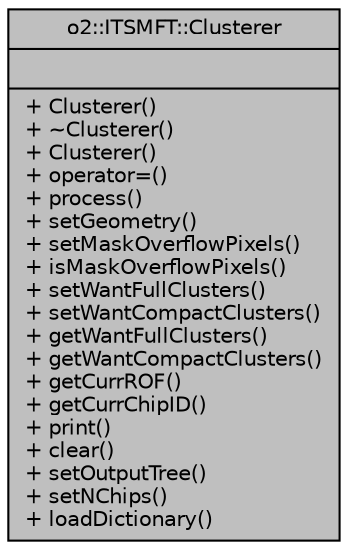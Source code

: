 digraph "o2::ITSMFT::Clusterer"
{
 // INTERACTIVE_SVG=YES
  bgcolor="transparent";
  edge [fontname="Helvetica",fontsize="10",labelfontname="Helvetica",labelfontsize="10"];
  node [fontname="Helvetica",fontsize="10",shape=record];
  Node1 [label="{o2::ITSMFT::Clusterer\n||+ Clusterer()\l+ ~Clusterer()\l+ Clusterer()\l+ operator=()\l+ process()\l+ setGeometry()\l+ setMaskOverflowPixels()\l+ isMaskOverflowPixels()\l+ setWantFullClusters()\l+ setWantCompactClusters()\l+ getWantFullClusters()\l+ getWantCompactClusters()\l+ getCurrROF()\l+ getCurrChipID()\l+ print()\l+ clear()\l+ setOutputTree()\l+ setNChips()\l+ loadDictionary()\l}",height=0.2,width=0.4,color="black", fillcolor="grey75", style="filled" fontcolor="black"];
}
